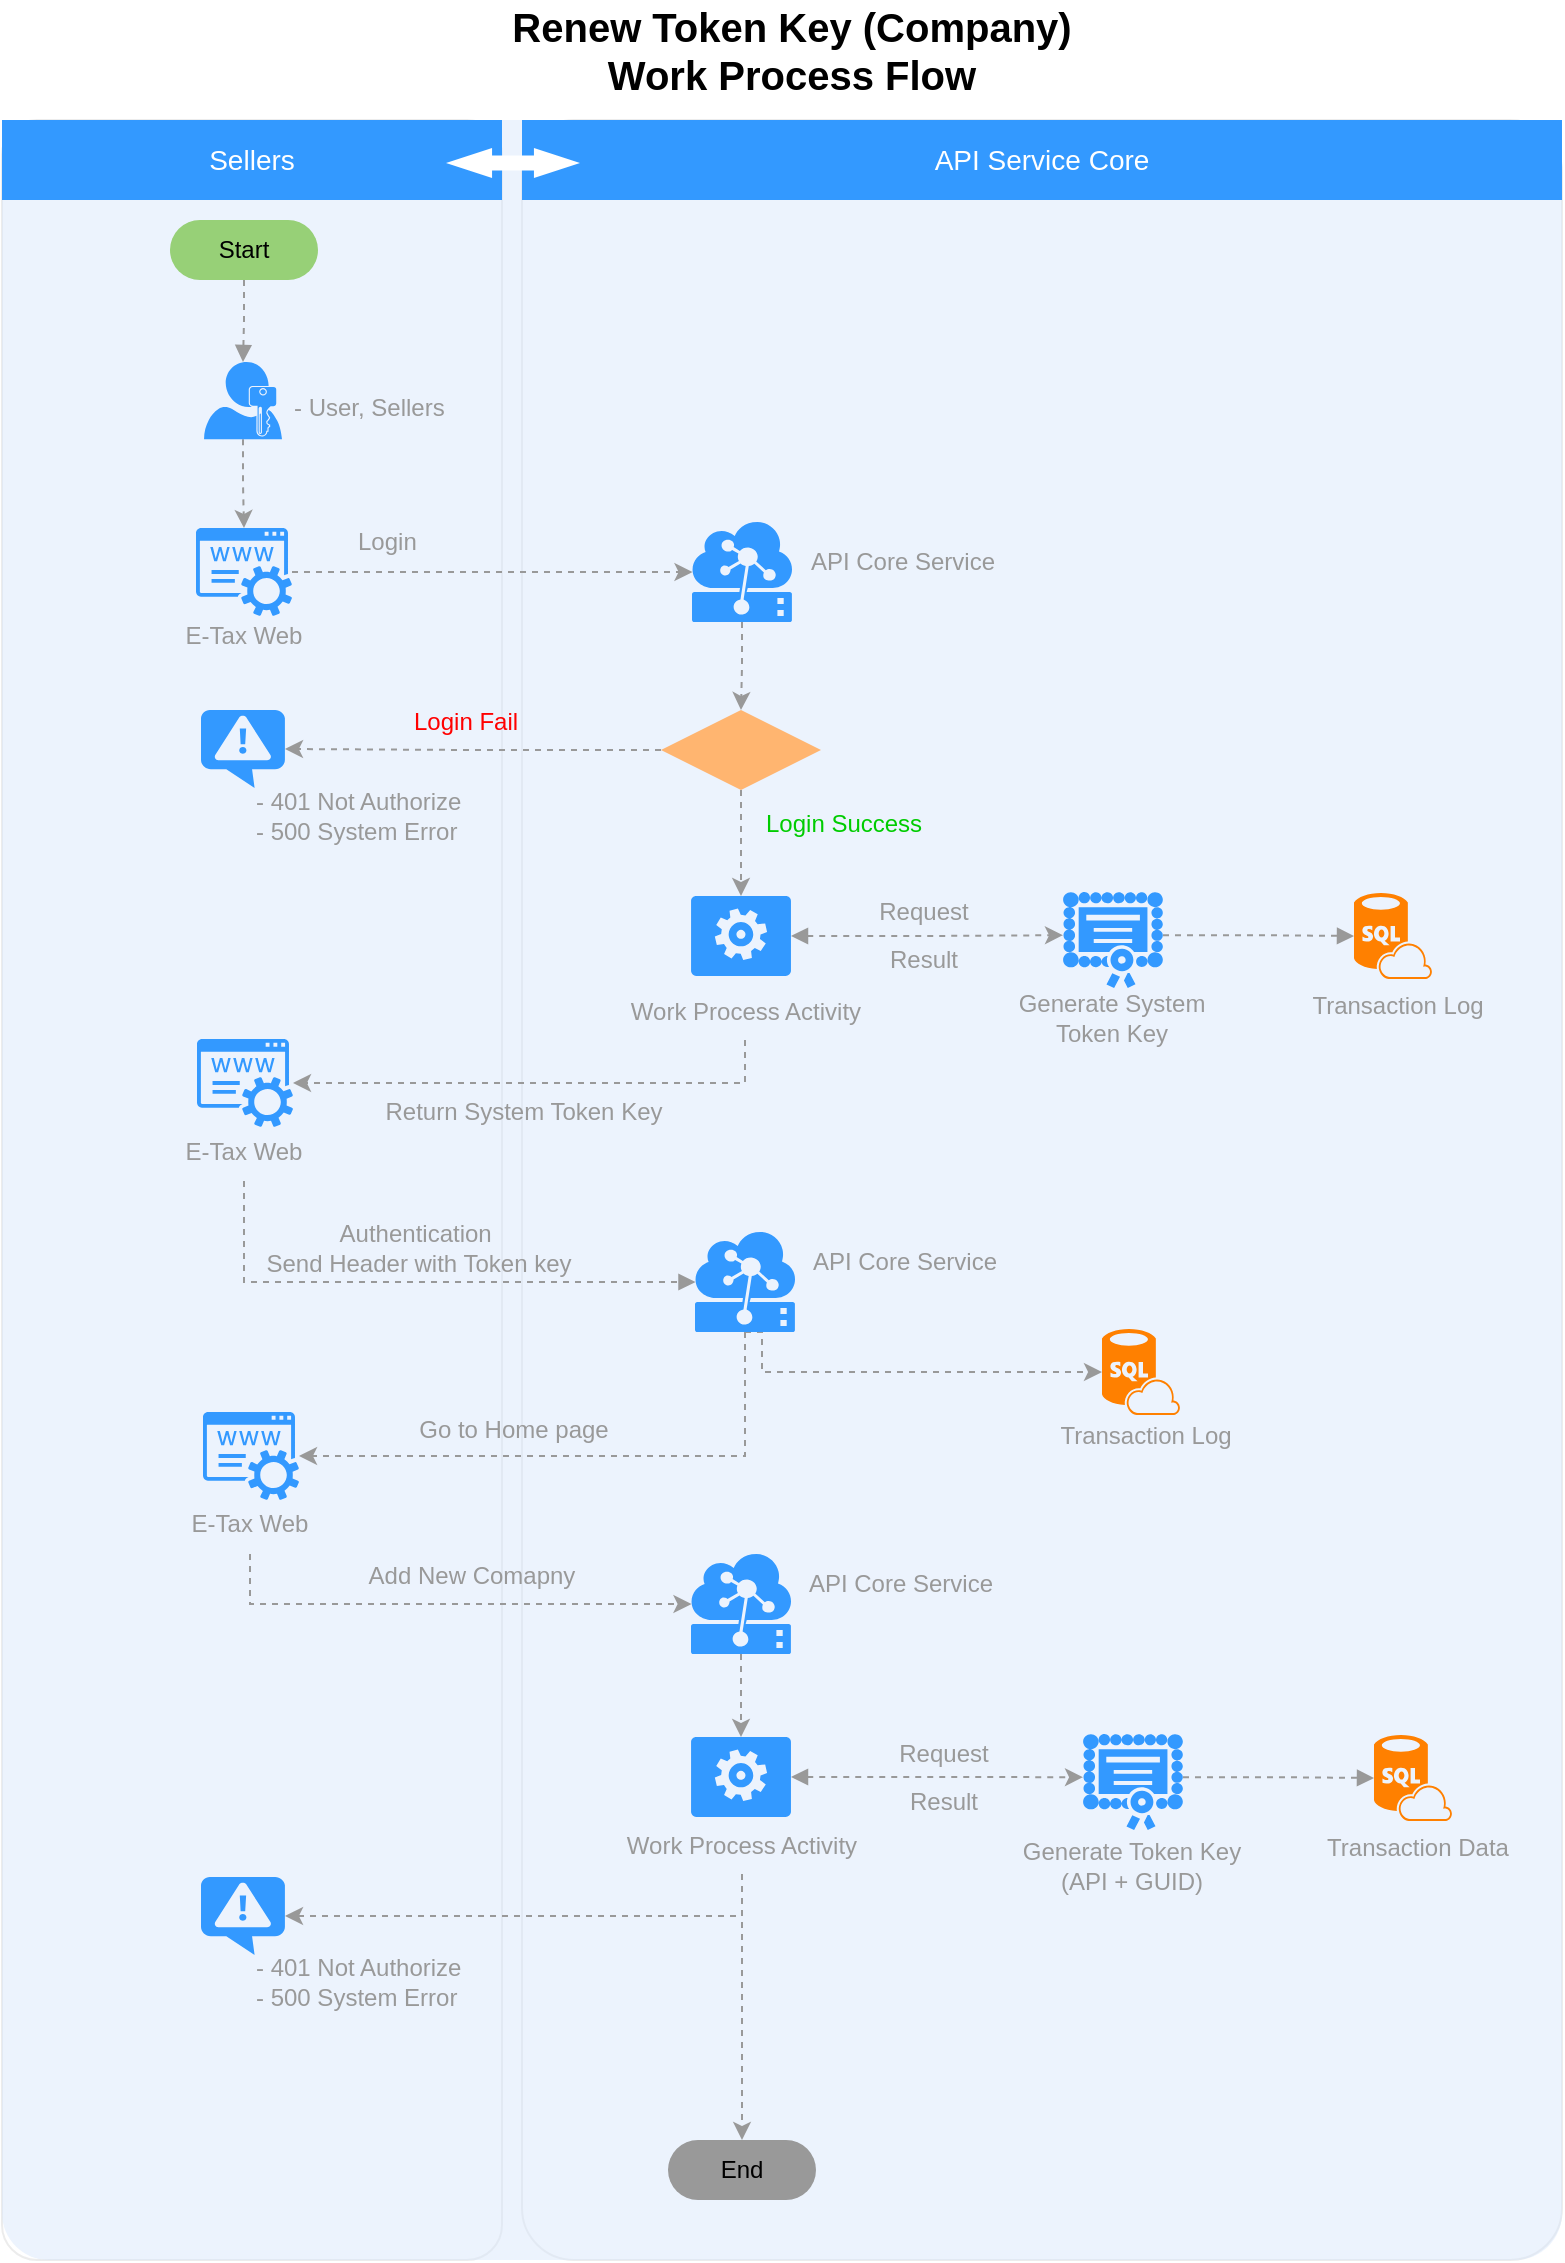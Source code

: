 <mxfile version="10.8.0" type="github"><diagram id="98et0ZXu4X3KvnPCGmSZ" name="Page-1"><mxGraphModel dx="1220" dy="634" grid="0" gridSize="10" guides="1" tooltips="1" connect="1" arrows="1" fold="1" page="1" pageScale="1" pageWidth="827" pageHeight="1169" math="0" shadow="0"><root><mxCell id="0"/><mxCell id="1" parent="0"/><mxCell id="7HTfFK8CQtJWUfkesm8e-1" value="" style="rounded=1;whiteSpace=wrap;html=1;strokeColor=#E6E6E6;strokeWidth=1;fillColor=#FFFFFF;fontFamily=Helvetica;fontSize=14;fontColor=#FFB366;opacity=75;verticalAlign=top;fontStyle=1;arcSize=5;" vertex="1" parent="1"><mxGeometry x="290" y="80" width="520" height="1070" as="geometry"/></mxCell><mxCell id="7HTfFK8CQtJWUfkesm8e-2" value="" style="rounded=1;whiteSpace=wrap;html=1;strokeColor=#E6E6E6;strokeWidth=1;fillColor=#FFFFFF;fontFamily=Helvetica;fontSize=14;fontColor=#FFB366;opacity=75;verticalAlign=top;fontStyle=1;arcSize=7;" vertex="1" parent="1"><mxGeometry x="30" y="80" width="250" height="1070" as="geometry"/></mxCell><mxCell id="7HTfFK8CQtJWUfkesm8e-3" value="" style="rounded=1;whiteSpace=wrap;html=1;strokeColor=none;strokeWidth=1;fillColor=#dae8fc;fontSize=12;align=center;arcSize=3;opacity=50;" vertex="1" parent="1"><mxGeometry x="30" y="80" width="780" height="1070" as="geometry"/></mxCell><mxCell id="7HTfFK8CQtJWUfkesm8e-4" value="Sellers" style="whiteSpace=wrap;html=1;dashed=1;strokeColor=none;strokeWidth=2;fillColor=#3399FF;fontFamily=Helvetica;fontSize=14;fontColor=#FFFFFF;fontStyle=0" vertex="1" parent="1"><mxGeometry x="30" y="80" width="250" height="40" as="geometry"/></mxCell><mxCell id="7HTfFK8CQtJWUfkesm8e-5" value="API Service Core" style="whiteSpace=wrap;html=1;dashed=1;strokeColor=none;strokeWidth=2;fillColor=#3399FF;fontFamily=Helvetica;fontSize=14;fontColor=#FFFFFF;fontStyle=0" vertex="1" parent="1"><mxGeometry x="290" y="80" width="520" height="40" as="geometry"/></mxCell><mxCell id="7HTfFK8CQtJWUfkesm8e-6" value="Renew Token Key (Company)&lt;br&gt;Work Process Flow" style="text;html=1;strokeColor=none;fillColor=none;align=center;verticalAlign=middle;whiteSpace=wrap;rounded=0;fontStyle=1;fontSize=20;" vertex="1" parent="1"><mxGeometry x="277" y="20" width="296" height="50" as="geometry"/></mxCell><mxCell id="7HTfFK8CQtJWUfkesm8e-7" value="" style="shape=mxgraph.arrows.two_way_arrow_horizontal;html=1;verticalLabelPosition=bottom;verticalAlign=top;strokeWidth=2;strokeColor=none;dashed=1;fillColor=#FFFFFF;fontFamily=Verdana;fontSize=12;fontColor=#00BEF2" vertex="1" parent="1"><mxGeometry x="252" y="94" width="67" height="15" as="geometry"/></mxCell><mxCell id="7HTfFK8CQtJWUfkesm8e-8" style="edgeStyle=orthogonalEdgeStyle;rounded=0;orthogonalLoop=1;jettySize=auto;html=1;exitX=0.5;exitY=1;exitDx=0;exitDy=0;exitPerimeter=0;entryX=0;entryY=0.5;entryDx=0;entryDy=0;entryPerimeter=0;dashed=1;strokeColor=#999999;fontColor=#00CC00;" edge="1" parent="1" source="7HTfFK8CQtJWUfkesm8e-9" target="7HTfFK8CQtJWUfkesm8e-59"><mxGeometry relative="1" as="geometry"><Array as="points"><mxPoint x="410" y="686"/><mxPoint x="410" y="706"/></Array></mxGeometry></mxCell><mxCell id="7HTfFK8CQtJWUfkesm8e-9" value="" style="shadow=0;dashed=0;html=1;strokeColor=none;labelPosition=center;verticalLabelPosition=bottom;verticalAlign=top;align=center;shape=mxgraph.mscae.cloud.iot_edge;fillColor=#3399FF;pointerEvents=1;fontSize=12;fontColor=#999999;" vertex="1" parent="1"><mxGeometry x="376.5" y="636" width="50" height="50" as="geometry"/></mxCell><mxCell id="7HTfFK8CQtJWUfkesm8e-10" style="edgeStyle=orthogonalEdgeStyle;rounded=0;orthogonalLoop=1;jettySize=auto;html=1;fontSize=14;strokeColor=#999999;dashed=1;entryX=0.005;entryY=0.5;entryDx=0;entryDy=0;entryPerimeter=0;" edge="1" parent="1" source="7HTfFK8CQtJWUfkesm8e-24" target="7HTfFK8CQtJWUfkesm8e-18"><mxGeometry relative="1" as="geometry"><mxPoint x="521" y="333" as="targetPoint"/><mxPoint x="187" y="333" as="sourcePoint"/></mxGeometry></mxCell><mxCell id="7HTfFK8CQtJWUfkesm8e-11" value="Login" style="text;html=1;strokeColor=none;fillColor=none;align=left;verticalAlign=middle;whiteSpace=wrap;rounded=0;fontSize=12;fontColor=#999999;" vertex="1" parent="1"><mxGeometry x="205.5" y="281" width="59" height="20" as="geometry"/></mxCell><mxCell id="7HTfFK8CQtJWUfkesm8e-12" style="edgeStyle=orthogonalEdgeStyle;rounded=0;orthogonalLoop=1;jettySize=auto;html=1;exitX=0.5;exitY=1;exitDx=0;exitDy=0;dashed=1;strokeColor=#999999;exitPerimeter=0;" edge="1" parent="1" source="7HTfFK8CQtJWUfkesm8e-22" target="7HTfFK8CQtJWUfkesm8e-24"><mxGeometry relative="1" as="geometry"><mxPoint x="151" y="289" as="sourcePoint"/><mxPoint x="151" y="345" as="targetPoint"/></mxGeometry></mxCell><mxCell id="7HTfFK8CQtJWUfkesm8e-13" value="" style="group" vertex="1" connectable="0" parent="1"><mxGeometry x="675" y="456.5" width="108" height="79" as="geometry"/></mxCell><mxCell id="7HTfFK8CQtJWUfkesm8e-14" value="" style="group" vertex="1" connectable="0" parent="7HTfFK8CQtJWUfkesm8e-13"><mxGeometry width="108" height="79" as="geometry"/></mxCell><mxCell id="7HTfFK8CQtJWUfkesm8e-15" value="Transaction Log" style="text;html=1;strokeColor=none;fillColor=none;align=center;verticalAlign=middle;whiteSpace=wrap;rounded=0;fontSize=12;fontColor=#999999;" vertex="1" parent="7HTfFK8CQtJWUfkesm8e-14"><mxGeometry x="-1" y="52" width="108" height="29" as="geometry"/></mxCell><mxCell id="7HTfFK8CQtJWUfkesm8e-16" value="" style="verticalLabelPosition=bottom;html=1;verticalAlign=top;align=center;strokeColor=none;fillColor=#FF8000;shape=mxgraph.azure.sql_database_sql_azure;fontSize=12;fontColor=#999999;" vertex="1" parent="7HTfFK8CQtJWUfkesm8e-14"><mxGeometry x="31" y="10" width="39" height="43" as="geometry"/></mxCell><mxCell id="7HTfFK8CQtJWUfkesm8e-17" style="edgeStyle=orthogonalEdgeStyle;rounded=0;orthogonalLoop=1;jettySize=auto;html=1;exitX=0.5;exitY=1;exitDx=0;exitDy=0;exitPerimeter=0;entryX=0.5;entryY=0;entryDx=0;entryDy=0;dashed=1;strokeColor=#999999;" edge="1" parent="1" source="7HTfFK8CQtJWUfkesm8e-18" target="7HTfFK8CQtJWUfkesm8e-49"><mxGeometry relative="1" as="geometry"/></mxCell><mxCell id="7HTfFK8CQtJWUfkesm8e-18" value="" style="shadow=0;dashed=0;html=1;strokeColor=none;labelPosition=center;verticalLabelPosition=bottom;verticalAlign=top;align=center;shape=mxgraph.mscae.cloud.iot_edge;fillColor=#3399FF;pointerEvents=1;fontSize=12;fontColor=#999999;" vertex="1" parent="1"><mxGeometry x="375" y="281" width="50" height="50" as="geometry"/></mxCell><mxCell id="7HTfFK8CQtJWUfkesm8e-19" value="API Core Service" style="text;html=1;strokeColor=none;fillColor=none;align=center;verticalAlign=middle;whiteSpace=wrap;rounded=0;fontSize=12;fontColor=#999999;" vertex="1" parent="1"><mxGeometry x="430" y="286.5" width="101" height="29" as="geometry"/></mxCell><mxCell id="7HTfFK8CQtJWUfkesm8e-20" value="" style="group" vertex="1" connectable="0" parent="1"><mxGeometry x="131" y="201" width="162.5" height="50" as="geometry"/></mxCell><mxCell id="7HTfFK8CQtJWUfkesm8e-21" value="&lt;font color=&quot;#999999&quot; style=&quot;font-size: 12px&quot;&gt;- User, Sellers&lt;br&gt;&lt;br&gt;&lt;/font&gt;" style="text;html=1;strokeColor=none;fillColor=none;align=left;verticalAlign=middle;whiteSpace=wrap;rounded=0;fontSize=12;" vertex="1" parent="7HTfFK8CQtJWUfkesm8e-20"><mxGeometry x="42.5" y="10" width="120" height="40" as="geometry"/></mxCell><mxCell id="7HTfFK8CQtJWUfkesm8e-22" value="" style="pointerEvents=1;shadow=0;dashed=0;html=1;strokeColor=none;labelPosition=center;verticalLabelPosition=bottom;verticalAlign=top;align=center;shape=mxgraph.mscae.enterprise.user_permissions;fillColor=#3399FF;fontSize=14;" vertex="1" parent="7HTfFK8CQtJWUfkesm8e-20"><mxGeometry width="39" height="38.678" as="geometry"/></mxCell><mxCell id="7HTfFK8CQtJWUfkesm8e-23" value="" style="group" vertex="1" connectable="0" parent="1"><mxGeometry x="95.5" y="284" width="110" height="74" as="geometry"/></mxCell><mxCell id="7HTfFK8CQtJWUfkesm8e-24" value="" style="pointerEvents=1;shadow=0;dashed=0;html=1;strokeColor=none;fillColor=#3399FF;labelPosition=center;verticalLabelPosition=bottom;verticalAlign=top;outlineConnect=0;align=center;shape=mxgraph.office.services.registrar_service;" vertex="1" parent="7HTfFK8CQtJWUfkesm8e-23"><mxGeometry x="31.5" width="48" height="44" as="geometry"/></mxCell><mxCell id="7HTfFK8CQtJWUfkesm8e-25" value="E-Tax Web" style="text;html=1;strokeColor=none;fillColor=none;align=center;verticalAlign=middle;whiteSpace=wrap;rounded=0;fontSize=12;fontColor=#999999;" vertex="1" parent="7HTfFK8CQtJWUfkesm8e-23"><mxGeometry y="39" width="110" height="30" as="geometry"/></mxCell><mxCell id="7HTfFK8CQtJWUfkesm8e-26" value="" style="group" vertex="1" connectable="0" parent="1"><mxGeometry x="321.5" y="468" width="160" height="72" as="geometry"/></mxCell><mxCell id="7HTfFK8CQtJWUfkesm8e-27" value="" style="verticalLabelPosition=bottom;html=1;verticalAlign=top;align=center;strokeColor=none;fillColor=#3399FF;shape=mxgraph.azure.worker_role;fontSize=12;fontColor=#999999;" vertex="1" parent="7HTfFK8CQtJWUfkesm8e-26"><mxGeometry x="53" width="50" height="40" as="geometry"/></mxCell><mxCell id="7HTfFK8CQtJWUfkesm8e-28" value="Work Process Activity&lt;br&gt;" style="text;html=1;strokeColor=none;fillColor=none;align=center;verticalAlign=middle;whiteSpace=wrap;rounded=0;fontSize=12;fontColor=#999999;" vertex="1" parent="7HTfFK8CQtJWUfkesm8e-26"><mxGeometry y="43" width="160" height="29" as="geometry"/></mxCell><mxCell id="7HTfFK8CQtJWUfkesm8e-29" value="" style="group" vertex="1" connectable="0" parent="1"><mxGeometry x="527.5" y="459.5" width="114" height="81" as="geometry"/></mxCell><mxCell id="7HTfFK8CQtJWUfkesm8e-30" value="" style="group" vertex="1" connectable="0" parent="7HTfFK8CQtJWUfkesm8e-29"><mxGeometry width="114" height="81" as="geometry"/></mxCell><mxCell id="7HTfFK8CQtJWUfkesm8e-31" value="Generate System Token Key&lt;br&gt;" style="text;html=1;strokeColor=none;fillColor=none;align=center;verticalAlign=middle;whiteSpace=wrap;rounded=0;fontSize=12;fontColor=#999999;" vertex="1" parent="7HTfFK8CQtJWUfkesm8e-30"><mxGeometry y="54" width="114" height="30" as="geometry"/></mxCell><mxCell id="7HTfFK8CQtJWUfkesm8e-32" value="" style="pointerEvents=1;shadow=0;dashed=0;html=1;strokeColor=none;labelPosition=center;verticalLabelPosition=bottom;verticalAlign=top;align=center;shape=mxgraph.mscae.intune.inventory_license;fillColor=#3399FF;fontSize=14;" vertex="1" parent="7HTfFK8CQtJWUfkesm8e-29"><mxGeometry x="33" y="6.5" width="50" height="48" as="geometry"/></mxCell><mxCell id="7HTfFK8CQtJWUfkesm8e-33" style="edgeStyle=orthogonalEdgeStyle;rounded=0;orthogonalLoop=1;jettySize=auto;html=1;exitX=1;exitY=0.5;exitDx=0;exitDy=0;exitPerimeter=0;entryX=0;entryY=0.45;entryDx=0;entryDy=0;entryPerimeter=0;dashed=1;strokeColor=#999999;startArrow=block;startFill=1;" edge="1" parent="1" source="7HTfFK8CQtJWUfkesm8e-27" target="7HTfFK8CQtJWUfkesm8e-32"><mxGeometry relative="1" as="geometry"/></mxCell><mxCell id="7HTfFK8CQtJWUfkesm8e-34" value="Request" style="text;html=1;strokeColor=none;fillColor=none;align=center;verticalAlign=middle;whiteSpace=wrap;rounded=0;fontSize=12;fontColor=#999999;" vertex="1" parent="1"><mxGeometry x="461" y="466" width="60" height="20" as="geometry"/></mxCell><mxCell id="7HTfFK8CQtJWUfkesm8e-35" value="Result" style="text;html=1;strokeColor=none;fillColor=none;align=center;verticalAlign=middle;whiteSpace=wrap;rounded=0;fontSize=12;fontColor=#999999;" vertex="1" parent="1"><mxGeometry x="461" y="490" width="60" height="20" as="geometry"/></mxCell><mxCell id="7HTfFK8CQtJWUfkesm8e-36" value="" style="group" vertex="1" connectable="0" parent="1"><mxGeometry x="96" y="539.5" width="110" height="74" as="geometry"/></mxCell><mxCell id="7HTfFK8CQtJWUfkesm8e-37" value="" style="pointerEvents=1;shadow=0;dashed=0;html=1;strokeColor=none;fillColor=#3399FF;labelPosition=center;verticalLabelPosition=bottom;verticalAlign=top;outlineConnect=0;align=center;shape=mxgraph.office.services.registrar_service;" vertex="1" parent="7HTfFK8CQtJWUfkesm8e-36"><mxGeometry x="31.5" width="48" height="44" as="geometry"/></mxCell><mxCell id="7HTfFK8CQtJWUfkesm8e-38" value="E-Tax Web" style="text;html=1;strokeColor=none;fillColor=none;align=center;verticalAlign=middle;whiteSpace=wrap;rounded=0;fontSize=12;fontColor=#999999;" vertex="1" parent="7HTfFK8CQtJWUfkesm8e-36"><mxGeometry y="41" width="110" height="30" as="geometry"/></mxCell><mxCell id="7HTfFK8CQtJWUfkesm8e-39" value="Return System Token Key&lt;br&gt;" style="text;html=1;strokeColor=none;fillColor=none;align=center;verticalAlign=middle;whiteSpace=wrap;rounded=0;fontSize=12;fontColor=#999999;" vertex="1" parent="1"><mxGeometry x="206.5" y="567.5" width="168" height="16" as="geometry"/></mxCell><mxCell id="7HTfFK8CQtJWUfkesm8e-40" style="edgeStyle=orthogonalEdgeStyle;rounded=0;orthogonalLoop=1;jettySize=auto;html=1;exitX=0.5;exitY=1;exitDx=0;exitDy=0;entryX=0.005;entryY=0.5;entryDx=0;entryDy=0;dashed=1;startArrow=none;startFill=0;endArrow=block;endFill=1;strokeColor=#999999;entryPerimeter=0;" edge="1" parent="1" source="7HTfFK8CQtJWUfkesm8e-38" target="7HTfFK8CQtJWUfkesm8e-9"><mxGeometry relative="1" as="geometry"><mxPoint x="368" y="619" as="targetPoint"/></mxGeometry></mxCell><mxCell id="7HTfFK8CQtJWUfkesm8e-41" style="edgeStyle=orthogonalEdgeStyle;rounded=0;orthogonalLoop=1;jettySize=auto;html=1;exitX=1;exitY=0.45;exitDx=0;exitDy=0;exitPerimeter=0;entryX=0;entryY=0.5;entryDx=0;entryDy=0;entryPerimeter=0;dashed=1;startArrow=none;startFill=0;endArrow=block;endFill=1;strokeColor=#999999;" edge="1" parent="1" source="7HTfFK8CQtJWUfkesm8e-32" target="7HTfFK8CQtJWUfkesm8e-16"><mxGeometry relative="1" as="geometry"/></mxCell><mxCell id="7HTfFK8CQtJWUfkesm8e-42" value="Authentication&amp;nbsp;&lt;br&gt;Send Header with Token key&lt;br&gt;" style="text;html=1;strokeColor=none;fillColor=none;align=center;verticalAlign=middle;whiteSpace=wrap;rounded=0;fontSize=12;fontColor=#999999;" vertex="1" parent="1"><mxGeometry x="157" y="627" width="163" height="34" as="geometry"/></mxCell><mxCell id="7HTfFK8CQtJWUfkesm8e-43" value="API Core Service" style="text;html=1;strokeColor=none;fillColor=none;align=center;verticalAlign=middle;whiteSpace=wrap;rounded=0;fontSize=12;fontColor=#999999;" vertex="1" parent="1"><mxGeometry x="431" y="636.5" width="101" height="29" as="geometry"/></mxCell><mxCell id="7HTfFK8CQtJWUfkesm8e-44" style="edgeStyle=orthogonalEdgeStyle;rounded=0;orthogonalLoop=1;jettySize=auto;html=1;exitX=0.5;exitY=1;exitDx=0;exitDy=0;entryX=0.5;entryY=0;entryDx=0;entryDy=0;entryPerimeter=0;dashed=1;startArrow=none;startFill=0;endArrow=block;endFill=1;strokeColor=#999999;fontColor=#000000;" edge="1" parent="1" source="7HTfFK8CQtJWUfkesm8e-45" target="7HTfFK8CQtJWUfkesm8e-22"><mxGeometry relative="1" as="geometry"/></mxCell><mxCell id="7HTfFK8CQtJWUfkesm8e-45" value="Start" style="rounded=1;whiteSpace=wrap;html=1;fontColor=#000000;align=center;arcSize=50;labelBackgroundColor=none;fillColor=#97D077;strokeColor=none;" vertex="1" parent="1"><mxGeometry x="114" y="130" width="74" height="30" as="geometry"/></mxCell><mxCell id="7HTfFK8CQtJWUfkesm8e-46" value="Login Success&lt;br&gt;" style="text;html=1;strokeColor=none;fillColor=none;align=left;verticalAlign=middle;whiteSpace=wrap;rounded=0;fontSize=12;fontColor=#00CC00;" vertex="1" parent="1"><mxGeometry x="410" y="415" width="103" height="34" as="geometry"/></mxCell><mxCell id="7HTfFK8CQtJWUfkesm8e-47" style="edgeStyle=orthogonalEdgeStyle;rounded=0;orthogonalLoop=1;jettySize=auto;html=1;exitX=0.5;exitY=1;exitDx=0;exitDy=0;entryX=0.5;entryY=0;entryDx=0;entryDy=0;entryPerimeter=0;strokeColor=#999999;dashed=1;" edge="1" parent="1" source="7HTfFK8CQtJWUfkesm8e-49" target="7HTfFK8CQtJWUfkesm8e-27"><mxGeometry relative="1" as="geometry"/></mxCell><mxCell id="7HTfFK8CQtJWUfkesm8e-48" style="edgeStyle=orthogonalEdgeStyle;rounded=0;orthogonalLoop=1;jettySize=auto;html=1;exitX=0;exitY=0.5;exitDx=0;exitDy=0;entryX=1;entryY=0.5;entryDx=0;entryDy=0;entryPerimeter=0;dashed=1;strokeColor=#999999;" edge="1" parent="1" source="7HTfFK8CQtJWUfkesm8e-49" target="7HTfFK8CQtJWUfkesm8e-50"><mxGeometry relative="1" as="geometry"/></mxCell><mxCell id="7HTfFK8CQtJWUfkesm8e-49" value="" style="rhombus;whiteSpace=wrap;html=1;strokeColor=none;strokeWidth=1;fillColor=#FFB570;fontSize=12;fontColor=#999999;align=left;" vertex="1" parent="1"><mxGeometry x="359.5" y="375" width="80" height="40" as="geometry"/></mxCell><mxCell id="7HTfFK8CQtJWUfkesm8e-50" value="" style="verticalLabelPosition=bottom;html=1;verticalAlign=top;align=center;strokeColor=none;fillColor=#3399FF;shape=mxgraph.azure.notification_topic;fontSize=12;fontColor=#999999;" vertex="1" parent="1"><mxGeometry x="129.5" y="375" width="42" height="39" as="geometry"/></mxCell><mxCell id="7HTfFK8CQtJWUfkesm8e-51" value="- 401 Not Authorize&lt;br&gt;- 500 System Error&lt;br&gt;" style="text;html=1;strokeColor=none;fillColor=none;align=left;verticalAlign=middle;whiteSpace=wrap;rounded=0;fontSize=12;fontColor=#999999;" vertex="1" parent="1"><mxGeometry x="155" y="410" width="143" height="35" as="geometry"/></mxCell><mxCell id="7HTfFK8CQtJWUfkesm8e-52" value="Login Fail&lt;br&gt;" style="text;html=1;strokeColor=none;fillColor=none;align=left;verticalAlign=middle;whiteSpace=wrap;rounded=0;fontSize=12;fontColor=#FF0000;" vertex="1" parent="1"><mxGeometry x="234" y="370" width="103" height="22" as="geometry"/></mxCell><mxCell id="7HTfFK8CQtJWUfkesm8e-53" style="edgeStyle=orthogonalEdgeStyle;rounded=0;orthogonalLoop=1;jettySize=auto;html=1;exitX=0.5;exitY=1;exitDx=0;exitDy=0;dashed=1;strokeColor=#999999;fontColor=#00CC00;" edge="1" parent="1" source="7HTfFK8CQtJWUfkesm8e-28" target="7HTfFK8CQtJWUfkesm8e-37"><mxGeometry relative="1" as="geometry"/></mxCell><mxCell id="7HTfFK8CQtJWUfkesm8e-54" value="" style="group" vertex="1" connectable="0" parent="1"><mxGeometry x="321.5" y="888.5" width="160" height="72" as="geometry"/></mxCell><mxCell id="7HTfFK8CQtJWUfkesm8e-55" value="" style="verticalLabelPosition=bottom;html=1;verticalAlign=top;align=center;strokeColor=none;fillColor=#3399FF;shape=mxgraph.azure.worker_role;fontSize=12;fontColor=#999999;" vertex="1" parent="7HTfFK8CQtJWUfkesm8e-54"><mxGeometry x="53" width="50" height="40" as="geometry"/></mxCell><mxCell id="7HTfFK8CQtJWUfkesm8e-56" value="" style="group" vertex="1" connectable="0" parent="1"><mxGeometry x="540" y="703.5" width="108" height="79" as="geometry"/></mxCell><mxCell id="7HTfFK8CQtJWUfkesm8e-57" value="" style="group" vertex="1" connectable="0" parent="7HTfFK8CQtJWUfkesm8e-56"><mxGeometry width="108" height="79" as="geometry"/></mxCell><mxCell id="7HTfFK8CQtJWUfkesm8e-58" value="Transaction Log" style="text;html=1;strokeColor=none;fillColor=none;align=center;verticalAlign=middle;whiteSpace=wrap;rounded=0;fontSize=12;fontColor=#999999;" vertex="1" parent="7HTfFK8CQtJWUfkesm8e-57"><mxGeometry x="8" y="20" width="108" height="29" as="geometry"/></mxCell><mxCell id="7HTfFK8CQtJWUfkesm8e-59" value="" style="verticalLabelPosition=bottom;html=1;verticalAlign=top;align=center;strokeColor=none;fillColor=#FF8000;shape=mxgraph.azure.sql_database_sql_azure;fontSize=12;fontColor=#999999;" vertex="1" parent="7HTfFK8CQtJWUfkesm8e-57"><mxGeometry x="40" y="-19" width="39" height="43" as="geometry"/></mxCell><mxCell id="7HTfFK8CQtJWUfkesm8e-60" value="" style="group" vertex="1" connectable="0" parent="1"><mxGeometry x="99" y="726" width="110" height="74" as="geometry"/></mxCell><mxCell id="7HTfFK8CQtJWUfkesm8e-61" value="" style="pointerEvents=1;shadow=0;dashed=0;html=1;strokeColor=none;fillColor=#3399FF;labelPosition=center;verticalLabelPosition=bottom;verticalAlign=top;outlineConnect=0;align=center;shape=mxgraph.office.services.registrar_service;" vertex="1" parent="7HTfFK8CQtJWUfkesm8e-60"><mxGeometry x="31.5" width="48" height="44" as="geometry"/></mxCell><mxCell id="7HTfFK8CQtJWUfkesm8e-62" value="E-Tax Web" style="text;html=1;strokeColor=none;fillColor=none;align=center;verticalAlign=middle;whiteSpace=wrap;rounded=0;fontSize=12;fontColor=#999999;" vertex="1" parent="7HTfFK8CQtJWUfkesm8e-60"><mxGeometry y="41" width="110" height="30" as="geometry"/></mxCell><mxCell id="7HTfFK8CQtJWUfkesm8e-63" value="Go to Home page&lt;br&gt;" style="text;html=1;strokeColor=none;fillColor=none;align=center;verticalAlign=middle;whiteSpace=wrap;rounded=0;fontSize=12;fontColor=#999999;" vertex="1" parent="1"><mxGeometry x="201.5" y="727" width="168" height="16" as="geometry"/></mxCell><mxCell id="7HTfFK8CQtJWUfkesm8e-64" style="edgeStyle=orthogonalEdgeStyle;rounded=0;orthogonalLoop=1;jettySize=auto;html=1;exitX=0.5;exitY=1;exitDx=0;exitDy=0;dashed=1;strokeColor=#999999;fontColor=#00CC00;exitPerimeter=0;" edge="1" parent="1" source="7HTfFK8CQtJWUfkesm8e-9" target="7HTfFK8CQtJWUfkesm8e-61"><mxGeometry relative="1" as="geometry"><mxPoint x="405" y="726.5" as="sourcePoint"/><Array as="points"><mxPoint x="402" y="748"/></Array></mxGeometry></mxCell><mxCell id="7HTfFK8CQtJWUfkesm8e-65" style="edgeStyle=orthogonalEdgeStyle;rounded=0;orthogonalLoop=1;jettySize=auto;html=1;exitX=0.5;exitY=1;exitDx=0;exitDy=0;exitPerimeter=0;entryX=0.5;entryY=0;entryDx=0;entryDy=0;entryPerimeter=0;dashed=1;strokeColor=#999999;fontColor=#00CC00;" edge="1" parent="1" source="7HTfFK8CQtJWUfkesm8e-66" target="7HTfFK8CQtJWUfkesm8e-55"><mxGeometry relative="1" as="geometry"/></mxCell><mxCell id="7HTfFK8CQtJWUfkesm8e-66" value="" style="shadow=0;dashed=0;html=1;strokeColor=none;labelPosition=center;verticalLabelPosition=bottom;verticalAlign=top;align=center;shape=mxgraph.mscae.cloud.iot_edge;fillColor=#3399FF;pointerEvents=1;fontSize=12;fontColor=#999999;" vertex="1" parent="1"><mxGeometry x="374.5" y="797" width="50" height="50" as="geometry"/></mxCell><mxCell id="7HTfFK8CQtJWUfkesm8e-67" value="API Core Service" style="text;html=1;strokeColor=none;fillColor=none;align=center;verticalAlign=middle;whiteSpace=wrap;rounded=0;fontSize=12;fontColor=#999999;" vertex="1" parent="1"><mxGeometry x="429" y="797.5" width="101" height="29" as="geometry"/></mxCell><mxCell id="7HTfFK8CQtJWUfkesm8e-68" value="" style="group" vertex="1" connectable="0" parent="1"><mxGeometry x="540" y="961" width="108" height="79" as="geometry"/></mxCell><mxCell id="7HTfFK8CQtJWUfkesm8e-69" style="edgeStyle=orthogonalEdgeStyle;rounded=0;orthogonalLoop=1;jettySize=auto;html=1;exitX=0.5;exitY=1;exitDx=0;exitDy=0;entryX=0.005;entryY=0.5;entryDx=0;entryDy=0;entryPerimeter=0;dashed=1;strokeColor=#999999;fontColor=#00CC00;" edge="1" parent="1" source="7HTfFK8CQtJWUfkesm8e-62" target="7HTfFK8CQtJWUfkesm8e-66"><mxGeometry relative="1" as="geometry"/></mxCell><mxCell id="7HTfFK8CQtJWUfkesm8e-70" value="Add New Comapny&lt;br&gt;" style="text;html=1;strokeColor=none;fillColor=none;align=center;verticalAlign=middle;whiteSpace=wrap;rounded=0;fontSize=12;fontColor=#999999;" vertex="1" parent="1"><mxGeometry x="180.5" y="800" width="168" height="16" as="geometry"/></mxCell><mxCell id="7HTfFK8CQtJWUfkesm8e-71" style="edgeStyle=orthogonalEdgeStyle;rounded=0;orthogonalLoop=1;jettySize=auto;html=1;exitX=0.5;exitY=1;exitDx=0;exitDy=0;entryX=1;entryY=0.5;entryDx=0;entryDy=0;entryPerimeter=0;dashed=1;strokeColor=#999999;fontColor=#00CC00;" edge="1" parent="1" source="7HTfFK8CQtJWUfkesm8e-73" target="7HTfFK8CQtJWUfkesm8e-82"><mxGeometry relative="1" as="geometry"/></mxCell><mxCell id="7HTfFK8CQtJWUfkesm8e-72" style="edgeStyle=orthogonalEdgeStyle;rounded=0;orthogonalLoop=1;jettySize=auto;html=1;exitX=0.5;exitY=1;exitDx=0;exitDy=0;entryX=0.5;entryY=0;entryDx=0;entryDy=0;dashed=1;strokeColor=#999999;fontColor=#00CC00;" edge="1" parent="1" source="7HTfFK8CQtJWUfkesm8e-73" target="7HTfFK8CQtJWUfkesm8e-84"><mxGeometry relative="1" as="geometry"/></mxCell><mxCell id="7HTfFK8CQtJWUfkesm8e-73" value="Work Process Activity&lt;br&gt;" style="text;html=1;strokeColor=none;fillColor=none;align=center;verticalAlign=middle;whiteSpace=wrap;rounded=0;fontSize=12;fontColor=#999999;" vertex="1" parent="1"><mxGeometry x="320" y="928" width="160" height="29" as="geometry"/></mxCell><mxCell id="7HTfFK8CQtJWUfkesm8e-74" value="Transaction Data" style="text;html=1;strokeColor=none;fillColor=none;align=center;verticalAlign=middle;whiteSpace=wrap;rounded=0;fontSize=12;fontColor=#999999;" vertex="1" parent="1"><mxGeometry x="684" y="929.5" width="108" height="29" as="geometry"/></mxCell><mxCell id="7HTfFK8CQtJWUfkesm8e-75" value="" style="verticalLabelPosition=bottom;html=1;verticalAlign=top;align=center;strokeColor=none;fillColor=#FF8000;shape=mxgraph.azure.sql_database_sql_azure;fontSize=12;fontColor=#999999;" vertex="1" parent="1"><mxGeometry x="716" y="887.5" width="39" height="43" as="geometry"/></mxCell><mxCell id="7HTfFK8CQtJWUfkesm8e-76" value="Generate Token Key&lt;br&gt;(API + GUID)&lt;br&gt;" style="text;html=1;strokeColor=none;fillColor=none;align=center;verticalAlign=middle;whiteSpace=wrap;rounded=0;fontSize=12;fontColor=#999999;" vertex="1" parent="1"><mxGeometry x="538" y="935" width="114" height="36" as="geometry"/></mxCell><mxCell id="7HTfFK8CQtJWUfkesm8e-77" value="" style="pointerEvents=1;shadow=0;dashed=0;html=1;strokeColor=none;labelPosition=center;verticalLabelPosition=bottom;verticalAlign=top;align=center;shape=mxgraph.mscae.intune.inventory_license;fillColor=#3399FF;fontSize=14;" vertex="1" parent="1"><mxGeometry x="570.5" y="887" width="50" height="48" as="geometry"/></mxCell><mxCell id="7HTfFK8CQtJWUfkesm8e-78" style="edgeStyle=orthogonalEdgeStyle;rounded=0;orthogonalLoop=1;jettySize=auto;html=1;exitX=1;exitY=0.5;exitDx=0;exitDy=0;exitPerimeter=0;entryX=0;entryY=0.45;entryDx=0;entryDy=0;entryPerimeter=0;dashed=1;strokeColor=#999999;startArrow=block;startFill=1;" edge="1" parent="1" source="7HTfFK8CQtJWUfkesm8e-55" target="7HTfFK8CQtJWUfkesm8e-77"><mxGeometry relative="1" as="geometry"><mxPoint x="435" y="908" as="sourcePoint"/></mxGeometry></mxCell><mxCell id="7HTfFK8CQtJWUfkesm8e-79" value="Request" style="text;html=1;strokeColor=none;fillColor=none;align=center;verticalAlign=middle;whiteSpace=wrap;rounded=0;fontSize=12;fontColor=#999999;" vertex="1" parent="1"><mxGeometry x="471" y="887" width="60" height="20" as="geometry"/></mxCell><mxCell id="7HTfFK8CQtJWUfkesm8e-80" value="Result" style="text;html=1;strokeColor=none;fillColor=none;align=center;verticalAlign=middle;whiteSpace=wrap;rounded=0;fontSize=12;fontColor=#999999;" vertex="1" parent="1"><mxGeometry x="471" y="911" width="60" height="20" as="geometry"/></mxCell><mxCell id="7HTfFK8CQtJWUfkesm8e-81" style="edgeStyle=orthogonalEdgeStyle;rounded=0;orthogonalLoop=1;jettySize=auto;html=1;exitX=1;exitY=0.45;exitDx=0;exitDy=0;exitPerimeter=0;entryX=0;entryY=0.5;entryDx=0;entryDy=0;entryPerimeter=0;dashed=1;startArrow=none;startFill=0;endArrow=block;endFill=1;strokeColor=#999999;" edge="1" parent="1" source="7HTfFK8CQtJWUfkesm8e-77" target="7HTfFK8CQtJWUfkesm8e-75"><mxGeometry relative="1" as="geometry"/></mxCell><mxCell id="7HTfFK8CQtJWUfkesm8e-82" value="" style="verticalLabelPosition=bottom;html=1;verticalAlign=top;align=center;strokeColor=none;fillColor=#3399FF;shape=mxgraph.azure.notification_topic;fontSize=12;fontColor=#999999;" vertex="1" parent="1"><mxGeometry x="129.5" y="958.5" width="42" height="39" as="geometry"/></mxCell><mxCell id="7HTfFK8CQtJWUfkesm8e-83" value="- 401 Not Authorize&lt;br&gt;- 500 System Error&lt;br&gt;" style="text;html=1;strokeColor=none;fillColor=none;align=left;verticalAlign=middle;whiteSpace=wrap;rounded=0;fontSize=12;fontColor=#999999;" vertex="1" parent="1"><mxGeometry x="155" y="993.5" width="143" height="35" as="geometry"/></mxCell><mxCell id="7HTfFK8CQtJWUfkesm8e-84" value="End" style="rounded=1;whiteSpace=wrap;html=1;fontColor=#000000;align=center;arcSize=50;labelBackgroundColor=none;fillColor=#999999;strokeColor=none;" vertex="1" parent="1"><mxGeometry x="363" y="1090" width="74" height="30" as="geometry"/></mxCell></root></mxGraphModel></diagram></mxfile>